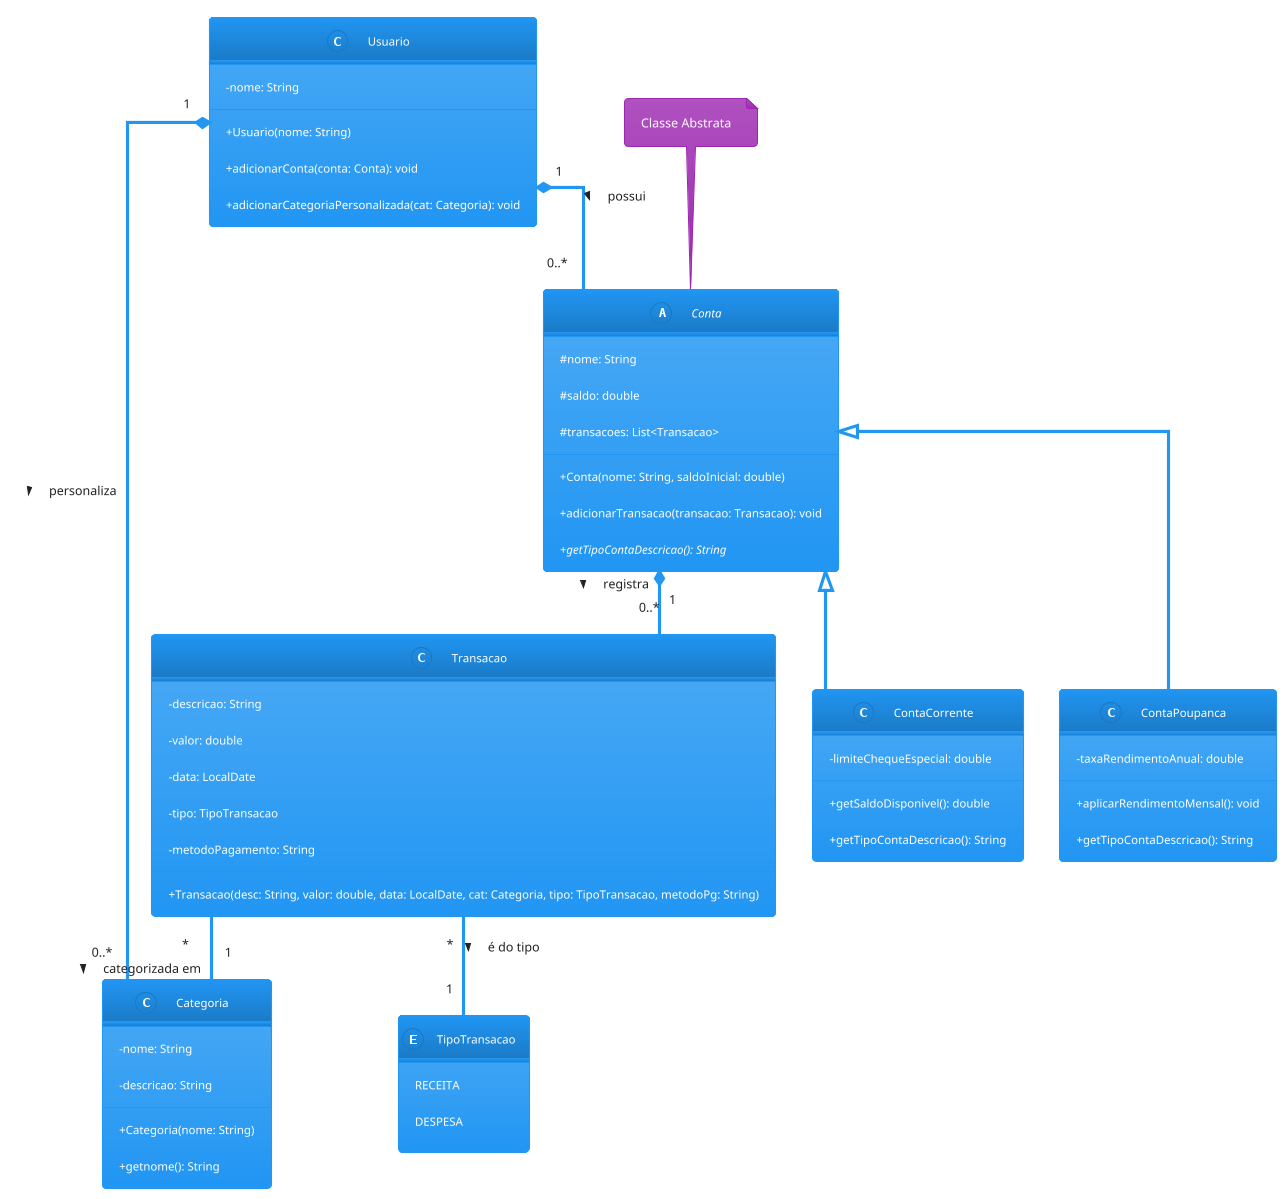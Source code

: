 @startuml OrganizadorFinanceiro

!theme materia

' Estilo para as classes e relacionamentos
skinparam classAttributeIconSize 0
skinparam shadowing false
skinparam Linetype ortho

' Enumerações
enum TipoTransacao {
  RECEITA
  DESPESA
}

' Classes do Modelo
class Categoria {
  - nome: String
  - descricao: String
  + Categoria(nome: String)
  + getnome(): String
}

class Transacao {
  - descricao: String
  - valor: double
  - data: LocalDate
  - tipo: TipoTransacao
  - metodoPagamento: String
  + Transacao(desc: String, valor: double, data: LocalDate, cat: Categoria, tipo: TipoTransacao, metodoPg: String)
}

abstract class Conta {
  # nome: String
  # saldo: double
  # transacoes: List<Transacao>
  + Conta(nome: String, saldoInicial: double)
  + adicionarTransacao(transacao: Transacao): void
  + {abstract} getTipoContaDescricao(): String
}

class ContaCorrente {
  - limiteChequeEspecial: double
  + getSaldoDisponivel(): double
  + getTipoContaDescricao(): String
}

class ContaPoupanca {
  - taxaRendimentoAnual: double
  + aplicarRendimentoMensal(): void
  + getTipoContaDescricao(): String
}

class Usuario {
  - nome: String
  ' Atributos de lista (contas, categorias)
  ' são representados pelas linhas de relacionamento.
  + Usuario(nome: String)
  + adicionarConta(conta: Conta): void
  + adicionarCategoriaPersonalizada(cat: Categoria): void
}

' --- Relacionamentos ---

' Herança
Conta <|-- ContaCorrente
Conta <|-- ContaPoupanca

' Composição (o todo possui a parte)
Usuario "1" *-- "0..*" Conta : possui >
Usuario "1" *-- "0..*" Categoria : personaliza >

Conta "1" *-- "0..*" Transacao : registra >

' Associação (objetos se conectam)
Transacao "*" -- "1" Categoria : categorizada em >
Transacao "*" -- "1" TipoTransacao : é do tipo >


' Nota
note top of Conta : Classe Abstrata

@enduml